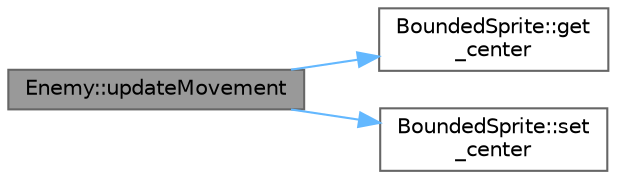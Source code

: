 digraph "Enemy::updateMovement"
{
 // LATEX_PDF_SIZE
  bgcolor="transparent";
  edge [fontname=Helvetica,fontsize=10,labelfontname=Helvetica,labelfontsize=10];
  node [fontname=Helvetica,fontsize=10,shape=box,height=0.2,width=0.4];
  rankdir="LR";
  Node1 [id="Node000001",label="Enemy::updateMovement",height=0.2,width=0.4,color="gray40", fillcolor="grey60", style="filled", fontcolor="black",tooltip=" "];
  Node1 -> Node2 [id="edge1_Node000001_Node000002",color="steelblue1",style="solid",tooltip=" "];
  Node2 [id="Node000002",label="BoundedSprite::get\l_center",height=0.2,width=0.4,color="grey40", fillcolor="white", style="filled",URL="$d2/d1f/classBoundedSprite.html#a0f99461a416d8f4ad3f57014d79deb8e",tooltip=" "];
  Node1 -> Node3 [id="edge2_Node000001_Node000003",color="steelblue1",style="solid",tooltip=" "];
  Node3 [id="Node000003",label="BoundedSprite::set\l_center",height=0.2,width=0.4,color="grey40", fillcolor="white", style="filled",URL="$d2/d1f/classBoundedSprite.html#a6d91736ed8e4f8ce72755e800310ff04",tooltip=" "];
}
